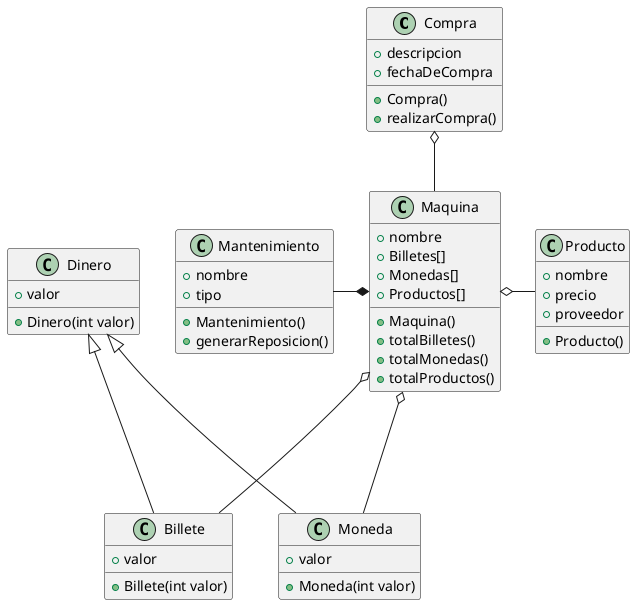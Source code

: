 @startuml modelo-de-dominio
class Compra {
    + descripcion
    + fechaDeCompra

    + Compra()
    + realizarCompra()
}

class Maquina {
    + nombre
    + Billetes[]
    + Monedas[]
    + Productos[]

    + Maquina()
    + totalBilletes()
    + totalMonedas()
    + totalProductos()

}

class Billete {
    + valor

    + Billete(int valor)
}

class Moneda {
    + valor

    + Moneda(int valor)
}

class Producto {
    + nombre
    + precio
    + proveedor

    + Producto()
}

class Dinero {
    + valor

    + Dinero(int valor)
}

class Mantenimiento {
    + nombre
    + tipo

    + Mantenimiento()
    + generarReposicion()
}

Maquina -u-o Compra
Maquina *--l Mantenimiento
Maquina o---r Producto
Maquina o--- Billete
Maquina o--- Moneda

Dinero <|--- Billete
Dinero <|--- Moneda

@enduml
